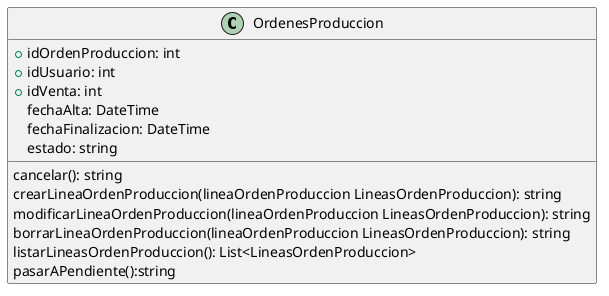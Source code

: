 @startuml OrdenesProduccion
class OrdenesProduccion{
    +idOrdenProduccion: int
    +idUsuario: int
    +idVenta: int
    fechaAlta: DateTime
    fechaFinalizacion: DateTime
    estado: string

    cancelar(): string
    crearLineaOrdenProduccion(lineaOrdenProduccion LineasOrdenProduccion): string
    modificarLineaOrdenProduccion(lineaOrdenProduccion LineasOrdenProduccion): string
    borrarLineaOrdenProduccion(lineaOrdenProduccion LineasOrdenProduccion): string
    listarLineasOrdenProduccion(): List<LineasOrdenProduccion>
    pasarAPendiente():string
}
@enduml